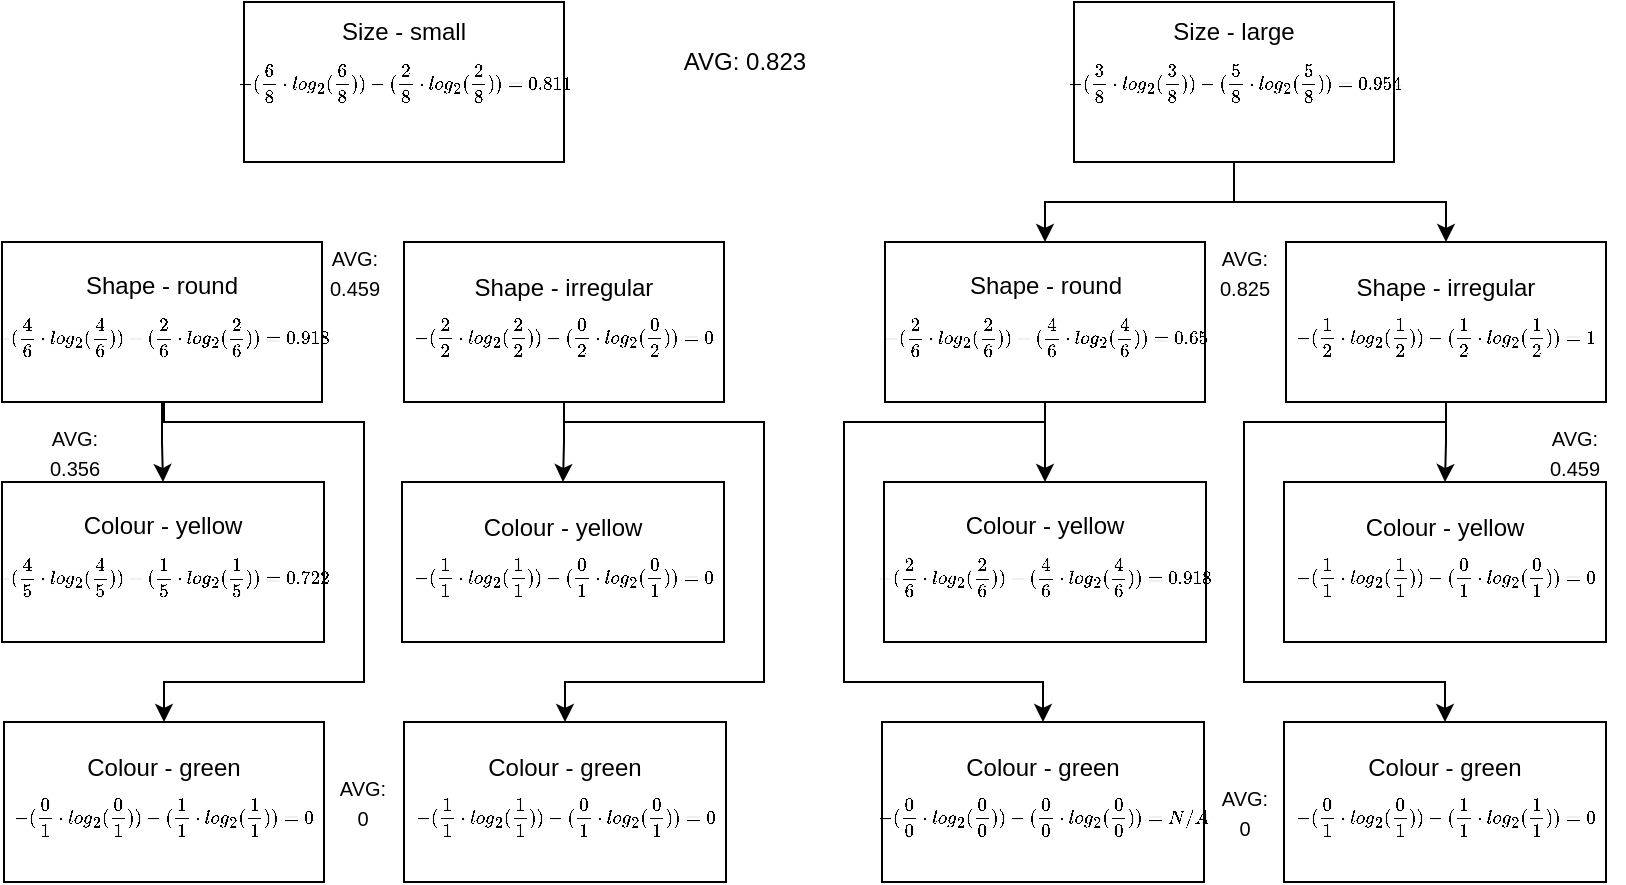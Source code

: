 <mxfile version="13.7.2" type="device"><diagram id="C5RBs43oDa-KdzZeNtuy" name="Page-1"><mxGraphModel dx="1815" dy="644" grid="1" gridSize="10" guides="1" tooltips="1" connect="1" arrows="1" fold="1" page="1" pageScale="1" pageWidth="827" pageHeight="1169" math="1" shadow="0"><root><mxCell id="WIyWlLk6GJQsqaUBKTNV-0"/><mxCell id="WIyWlLk6GJQsqaUBKTNV-1" parent="WIyWlLk6GJQsqaUBKTNV-0"/><mxCell id="2BxzWysP56Kqc0FyqR_W-14" value="Size - small&lt;br&gt;&lt;font style=&quot;font-size: 8px&quot;&gt;$$ - (\frac{6}{8} \cdot log_2(\frac{6}{8})) - (\frac{2}{8} \cdot&lt;br&gt;&amp;nbsp;log_2(\frac{2}{8})) \\&amp;nbsp; = 0.811$$&lt;br&gt;&lt;/font&gt;" style="rounded=0;whiteSpace=wrap;html=1;" parent="WIyWlLk6GJQsqaUBKTNV-1" vertex="1"><mxGeometry x="120" y="40" width="160" height="80" as="geometry"/></mxCell><mxCell id="2BxzWysP56Kqc0FyqR_W-43" style="edgeStyle=orthogonalEdgeStyle;rounded=0;orthogonalLoop=1;jettySize=auto;html=1;exitX=0.5;exitY=1;exitDx=0;exitDy=0;entryX=0.5;entryY=0;entryDx=0;entryDy=0;" parent="WIyWlLk6GJQsqaUBKTNV-1" source="2BxzWysP56Kqc0FyqR_W-15" target="2BxzWysP56Kqc0FyqR_W-24" edge="1"><mxGeometry relative="1" as="geometry"/></mxCell><mxCell id="0EW_Opuavls5jb7hQBM2-1" style="edgeStyle=orthogonalEdgeStyle;rounded=0;orthogonalLoop=1;jettySize=auto;html=1;entryX=0.5;entryY=0;entryDx=0;entryDy=0;" edge="1" parent="WIyWlLk6GJQsqaUBKTNV-1" source="2BxzWysP56Kqc0FyqR_W-15" target="2BxzWysP56Kqc0FyqR_W-25"><mxGeometry relative="1" as="geometry"/></mxCell><mxCell id="2BxzWysP56Kqc0FyqR_W-15" value="Size - large&lt;br&gt;&lt;font style=&quot;font-size: 8px&quot;&gt;$$ - (\frac{3}{8} \cdot log_2(\frac{3}{8})) - (\frac{5}{8} \cdot&lt;br&gt;&amp;nbsp;log_2(\frac{5}{8})) \\&amp;nbsp; = 0.954$$&lt;br&gt;&lt;/font&gt;" style="rounded=0;whiteSpace=wrap;html=1;" parent="WIyWlLk6GJQsqaUBKTNV-1" vertex="1"><mxGeometry x="535" y="40" width="160" height="80" as="geometry"/></mxCell><mxCell id="0EW_Opuavls5jb7hQBM2-15" style="edgeStyle=orthogonalEdgeStyle;rounded=0;orthogonalLoop=1;jettySize=auto;html=1;entryX=0.5;entryY=0;entryDx=0;entryDy=0;" edge="1" parent="WIyWlLk6GJQsqaUBKTNV-1" source="2BxzWysP56Kqc0FyqR_W-22" target="2BxzWysP56Kqc0FyqR_W-31"><mxGeometry relative="1" as="geometry"><Array as="points"><mxPoint x="80" y="250"/><mxPoint x="180" y="250"/><mxPoint x="180" y="380"/><mxPoint x="80" y="380"/></Array></mxGeometry></mxCell><mxCell id="0EW_Opuavls5jb7hQBM2-16" style="edgeStyle=orthogonalEdgeStyle;rounded=0;orthogonalLoop=1;jettySize=auto;html=1;entryX=0.5;entryY=0;entryDx=0;entryDy=0;" edge="1" parent="WIyWlLk6GJQsqaUBKTNV-1" source="2BxzWysP56Kqc0FyqR_W-22" target="2BxzWysP56Kqc0FyqR_W-30"><mxGeometry relative="1" as="geometry"/></mxCell><mxCell id="2BxzWysP56Kqc0FyqR_W-22" value="&lt;span&gt;Shape - round&lt;/span&gt;&lt;br&gt;&lt;font style=&quot;font-size: 8px&quot;&gt;$$ - (\frac{4}{6} \cdot log_2(\frac{4}{6})) - (\frac{2}{6} \cdot&lt;br&gt;&amp;nbsp;log_2(\frac{2}{6})) \\&amp;nbsp; = 0.918$$&lt;/font&gt;" style="rounded=0;whiteSpace=wrap;html=1;" parent="WIyWlLk6GJQsqaUBKTNV-1" vertex="1"><mxGeometry x="-1" y="160" width="160" height="80" as="geometry"/></mxCell><mxCell id="0EW_Opuavls5jb7hQBM2-13" style="edgeStyle=orthogonalEdgeStyle;rounded=0;orthogonalLoop=1;jettySize=auto;html=1;entryX=0.5;entryY=0;entryDx=0;entryDy=0;" edge="1" parent="WIyWlLk6GJQsqaUBKTNV-1" source="2BxzWysP56Kqc0FyqR_W-23" target="2BxzWysP56Kqc0FyqR_W-40"><mxGeometry relative="1" as="geometry"><Array as="points"><mxPoint x="280" y="250"/><mxPoint x="380" y="250"/><mxPoint x="380" y="380"/><mxPoint x="281" y="380"/></Array></mxGeometry></mxCell><mxCell id="0EW_Opuavls5jb7hQBM2-14" style="edgeStyle=orthogonalEdgeStyle;rounded=0;orthogonalLoop=1;jettySize=auto;html=1;entryX=0.5;entryY=0;entryDx=0;entryDy=0;" edge="1" parent="WIyWlLk6GJQsqaUBKTNV-1" source="2BxzWysP56Kqc0FyqR_W-23" target="2BxzWysP56Kqc0FyqR_W-36"><mxGeometry relative="1" as="geometry"/></mxCell><mxCell id="2BxzWysP56Kqc0FyqR_W-23" value="&lt;span&gt;Shape - irregular&lt;/span&gt;&lt;br&gt;&lt;font style=&quot;font-size: 8px&quot;&gt;$$ - (\frac{2}{2} \cdot log_2(\frac{2}{2})) - (\frac{0}{2} \cdot&lt;br&gt;&amp;nbsp;log_2(\frac{0}{2})) \\&amp;nbsp; = 0$$&lt;/font&gt;" style="rounded=0;whiteSpace=wrap;html=1;" parent="WIyWlLk6GJQsqaUBKTNV-1" vertex="1"><mxGeometry x="200" y="160" width="160" height="80" as="geometry"/></mxCell><mxCell id="0EW_Opuavls5jb7hQBM2-8" style="edgeStyle=orthogonalEdgeStyle;rounded=0;orthogonalLoop=1;jettySize=auto;html=1;entryX=0.5;entryY=0;entryDx=0;entryDy=0;" edge="1" parent="WIyWlLk6GJQsqaUBKTNV-1" source="2BxzWysP56Kqc0FyqR_W-24" target="2BxzWysP56Kqc0FyqR_W-46"><mxGeometry relative="1" as="geometry"><Array as="points"><mxPoint x="521" y="250"/><mxPoint x="420" y="250"/><mxPoint x="420" y="380"/><mxPoint x="520" y="380"/></Array></mxGeometry></mxCell><mxCell id="0EW_Opuavls5jb7hQBM2-9" style="edgeStyle=orthogonalEdgeStyle;rounded=0;orthogonalLoop=1;jettySize=auto;html=1;entryX=0.5;entryY=0;entryDx=0;entryDy=0;" edge="1" parent="WIyWlLk6GJQsqaUBKTNV-1" source="2BxzWysP56Kqc0FyqR_W-24" target="2BxzWysP56Kqc0FyqR_W-45"><mxGeometry relative="1" as="geometry"/></mxCell><mxCell id="2BxzWysP56Kqc0FyqR_W-24" value="&lt;span&gt;Shape - round&lt;/span&gt;&lt;br&gt;&lt;font style=&quot;font-size: 8px&quot;&gt;$$ - (\frac{2}{6} \cdot log_2(\frac{2}{6})) - (\frac{4}{6} \cdot&lt;br&gt;&amp;nbsp;log_2(\frac{4}{6})) \\&amp;nbsp; = 0.65$$&lt;/font&gt;" style="rounded=0;whiteSpace=wrap;html=1;" parent="WIyWlLk6GJQsqaUBKTNV-1" vertex="1"><mxGeometry x="440.5" y="160" width="160" height="80" as="geometry"/></mxCell><mxCell id="0EW_Opuavls5jb7hQBM2-11" style="edgeStyle=orthogonalEdgeStyle;rounded=0;orthogonalLoop=1;jettySize=auto;html=1;entryX=0.5;entryY=0;entryDx=0;entryDy=0;" edge="1" parent="WIyWlLk6GJQsqaUBKTNV-1" source="2BxzWysP56Kqc0FyqR_W-25" target="2BxzWysP56Kqc0FyqR_W-49"><mxGeometry relative="1" as="geometry"><Array as="points"><mxPoint x="721" y="250"/><mxPoint x="620" y="250"/><mxPoint x="620" y="380"/><mxPoint x="721" y="380"/></Array></mxGeometry></mxCell><mxCell id="0EW_Opuavls5jb7hQBM2-12" style="edgeStyle=orthogonalEdgeStyle;rounded=0;orthogonalLoop=1;jettySize=auto;html=1;entryX=0.5;entryY=0;entryDx=0;entryDy=0;" edge="1" parent="WIyWlLk6GJQsqaUBKTNV-1" source="2BxzWysP56Kqc0FyqR_W-25" target="2BxzWysP56Kqc0FyqR_W-48"><mxGeometry relative="1" as="geometry"/></mxCell><mxCell id="2BxzWysP56Kqc0FyqR_W-25" value="&lt;span&gt;Shape - irregular&lt;/span&gt;&lt;br&gt;&lt;font style=&quot;font-size: 8px&quot;&gt;$$ - (\frac{1}{2} \cdot log_2(\frac{1}{2})) - (\frac{1}{2} \cdot&lt;br&gt;&amp;nbsp;log_2(\frac{1}{2})) \\&amp;nbsp; = 1$$&lt;/font&gt;" style="rounded=0;whiteSpace=wrap;html=1;" parent="WIyWlLk6GJQsqaUBKTNV-1" vertex="1"><mxGeometry x="641" y="160" width="160" height="80" as="geometry"/></mxCell><mxCell id="2BxzWysP56Kqc0FyqR_W-26" value="&lt;span style=&quot;font-size: 10px&quot;&gt;AVG:&lt;br&gt;0.459&lt;br&gt;&lt;/span&gt;" style="text;html=1;align=center;verticalAlign=middle;resizable=0;points=[];autosize=1;rotation=0;" parent="WIyWlLk6GJQsqaUBKTNV-1" vertex="1"><mxGeometry x="150" y="160" width="50" height="30" as="geometry"/></mxCell><mxCell id="2BxzWysP56Kqc0FyqR_W-27" value="&lt;span style=&quot;font-size: 10px&quot;&gt;AVG:&lt;br&gt;0.825&lt;br&gt;&lt;/span&gt;" style="text;html=1;align=center;verticalAlign=middle;resizable=0;points=[];autosize=1;rotation=0;" parent="WIyWlLk6GJQsqaUBKTNV-1" vertex="1"><mxGeometry x="600" y="160" width="40" height="30" as="geometry"/></mxCell><mxCell id="2BxzWysP56Kqc0FyqR_W-30" value="Colour - yellow&lt;br&gt;&lt;font style=&quot;font-size: 8px&quot;&gt;$$ - (\frac{4}{5} \cdot log_2(\frac{4}{5})) - (\frac{1}{5} \cdot&lt;br&gt;&amp;nbsp;log_2(\frac{1}{5})) \\&amp;nbsp; = 0.722$$&lt;/font&gt;" style="rounded=0;whiteSpace=wrap;html=1;" parent="WIyWlLk6GJQsqaUBKTNV-1" vertex="1"><mxGeometry x="-1" y="280" width="161" height="80" as="geometry"/></mxCell><mxCell id="2BxzWysP56Kqc0FyqR_W-31" value="&lt;span&gt;Colour - green&lt;/span&gt;&lt;br&gt;&lt;font style=&quot;font-size: 8px&quot;&gt;$$ - (\frac{0}{1} \cdot log_2(\frac{0}{1})) - (\frac{1}{1} \cdot&lt;br&gt;&amp;nbsp;log_2(\frac{1}{1})) \\&amp;nbsp; = 0$$&lt;/font&gt;" style="rounded=0;whiteSpace=wrap;html=1;" parent="WIyWlLk6GJQsqaUBKTNV-1" vertex="1"><mxGeometry y="400" width="160" height="80" as="geometry"/></mxCell><mxCell id="2BxzWysP56Kqc0FyqR_W-32" value="&lt;span style=&quot;font-size: 10px&quot;&gt;AVG:&lt;br&gt;0.356&lt;br&gt;&lt;/span&gt;" style="text;html=1;align=center;verticalAlign=middle;resizable=0;points=[];autosize=1;rotation=0;" parent="WIyWlLk6GJQsqaUBKTNV-1" vertex="1"><mxGeometry x="10" y="250" width="50" height="30" as="geometry"/></mxCell><mxCell id="2BxzWysP56Kqc0FyqR_W-36" value="Colour - yellow&lt;br&gt;&lt;font style=&quot;font-size: 8px&quot;&gt;$$ - (\frac{1}{1} \cdot log_2(\frac{1}{1})) - (\frac{0}{1} \cdot&lt;br&gt;&amp;nbsp;log_2(\frac{0}{1})) \\&amp;nbsp; = 0$$&lt;/font&gt;" style="rounded=0;whiteSpace=wrap;html=1;" parent="WIyWlLk6GJQsqaUBKTNV-1" vertex="1"><mxGeometry x="199" y="280" width="161" height="80" as="geometry"/></mxCell><mxCell id="2BxzWysP56Kqc0FyqR_W-40" value="Colour - green&lt;br&gt;&lt;font style=&quot;font-size: 8px&quot;&gt;$$ - (\frac{1}{1} \cdot log_2(\frac{1}{1})) - (\frac{0}{1} \cdot&lt;br&gt;&amp;nbsp;log_2(\frac{0}{1})) \\&amp;nbsp; = 0$$&lt;/font&gt;" style="rounded=0;whiteSpace=wrap;html=1;" parent="WIyWlLk6GJQsqaUBKTNV-1" vertex="1"><mxGeometry x="200" y="400" width="161" height="80" as="geometry"/></mxCell><mxCell id="2BxzWysP56Kqc0FyqR_W-42" value="&lt;span style=&quot;font-size: 10px&quot;&gt;AVG:&lt;br&gt;0&lt;br&gt;&lt;/span&gt;" style="text;html=1;align=center;verticalAlign=middle;resizable=0;points=[];autosize=1;rotation=0;" parent="WIyWlLk6GJQsqaUBKTNV-1" vertex="1"><mxGeometry x="159" y="425" width="40" height="30" as="geometry"/></mxCell><mxCell id="2BxzWysP56Kqc0FyqR_W-45" value="Colour - yellow&lt;br&gt;&lt;font style=&quot;font-size: 8px&quot;&gt;$$ - (\frac{2}{6} \cdot log_2(\frac{2}{6})) - (\frac{4}{6} \cdot&lt;br&gt;&amp;nbsp;log_2(\frac{4}{6})) \\&amp;nbsp; = 0.918$$&lt;/font&gt;" style="rounded=0;whiteSpace=wrap;html=1;" parent="WIyWlLk6GJQsqaUBKTNV-1" vertex="1"><mxGeometry x="440" y="280" width="161" height="80" as="geometry"/></mxCell><mxCell id="2BxzWysP56Kqc0FyqR_W-46" value="Colour - green&lt;br&gt;&lt;font style=&quot;font-size: 8px&quot;&gt;$$ - (\frac{0}{0} \cdot log_2(\frac{0}{0})) - (\frac{0}{0} \cdot&lt;br&gt;&amp;nbsp;log_2(\frac{0}{0})) \\&amp;nbsp; = N/A $$&lt;/font&gt;" style="rounded=0;whiteSpace=wrap;html=1;" parent="WIyWlLk6GJQsqaUBKTNV-1" vertex="1"><mxGeometry x="439" y="400" width="161" height="80" as="geometry"/></mxCell><mxCell id="2BxzWysP56Kqc0FyqR_W-47" value="&lt;span style=&quot;font-size: 10px&quot;&gt;AVG:&lt;br&gt;0.459&lt;br&gt;&lt;/span&gt;" style="text;html=1;align=center;verticalAlign=middle;resizable=0;points=[];autosize=1;rotation=0;" parent="WIyWlLk6GJQsqaUBKTNV-1" vertex="1"><mxGeometry x="760" y="250" width="50" height="30" as="geometry"/></mxCell><mxCell id="2BxzWysP56Kqc0FyqR_W-48" value="Colour - yellow&lt;br&gt;&lt;font style=&quot;font-size: 8px&quot;&gt;$$ - (\frac{1}{1} \cdot log_2(\frac{1}{1})) - (\frac{0}{1} \cdot&lt;br&gt;&amp;nbsp;log_2(\frac{0}{1})) \\&amp;nbsp; = 0$$&lt;/font&gt;" style="rounded=0;whiteSpace=wrap;html=1;" parent="WIyWlLk6GJQsqaUBKTNV-1" vertex="1"><mxGeometry x="640" y="280" width="161" height="80" as="geometry"/></mxCell><mxCell id="2BxzWysP56Kqc0FyqR_W-49" value="Colour - green&lt;br&gt;&lt;font style=&quot;font-size: 8px&quot;&gt;$$ - (\frac{0}{1} \cdot log_2(\frac{0}{1})) - (\frac{1}{1} \cdot&lt;br&gt;&amp;nbsp;log_2(\frac{1}{1})) \\&amp;nbsp; = 0$$&lt;/font&gt;" style="rounded=0;whiteSpace=wrap;html=1;" parent="WIyWlLk6GJQsqaUBKTNV-1" vertex="1"><mxGeometry x="640" y="400" width="161" height="80" as="geometry"/></mxCell><mxCell id="2BxzWysP56Kqc0FyqR_W-54" value="&lt;span style=&quot;font-size: 10px&quot;&gt;AVG:&lt;br&gt;0&lt;br&gt;&lt;/span&gt;" style="text;html=1;align=center;verticalAlign=middle;resizable=0;points=[];autosize=1;rotation=0;" parent="WIyWlLk6GJQsqaUBKTNV-1" vertex="1"><mxGeometry x="600" y="430" width="40" height="30" as="geometry"/></mxCell><mxCell id="0EW_Opuavls5jb7hQBM2-0" value="AVG: 0.823" style="text;html=1;align=center;verticalAlign=middle;resizable=0;points=[];autosize=1;" vertex="1" parent="WIyWlLk6GJQsqaUBKTNV-1"><mxGeometry x="330" y="60" width="80" height="20" as="geometry"/></mxCell></root></mxGraphModel></diagram></mxfile>